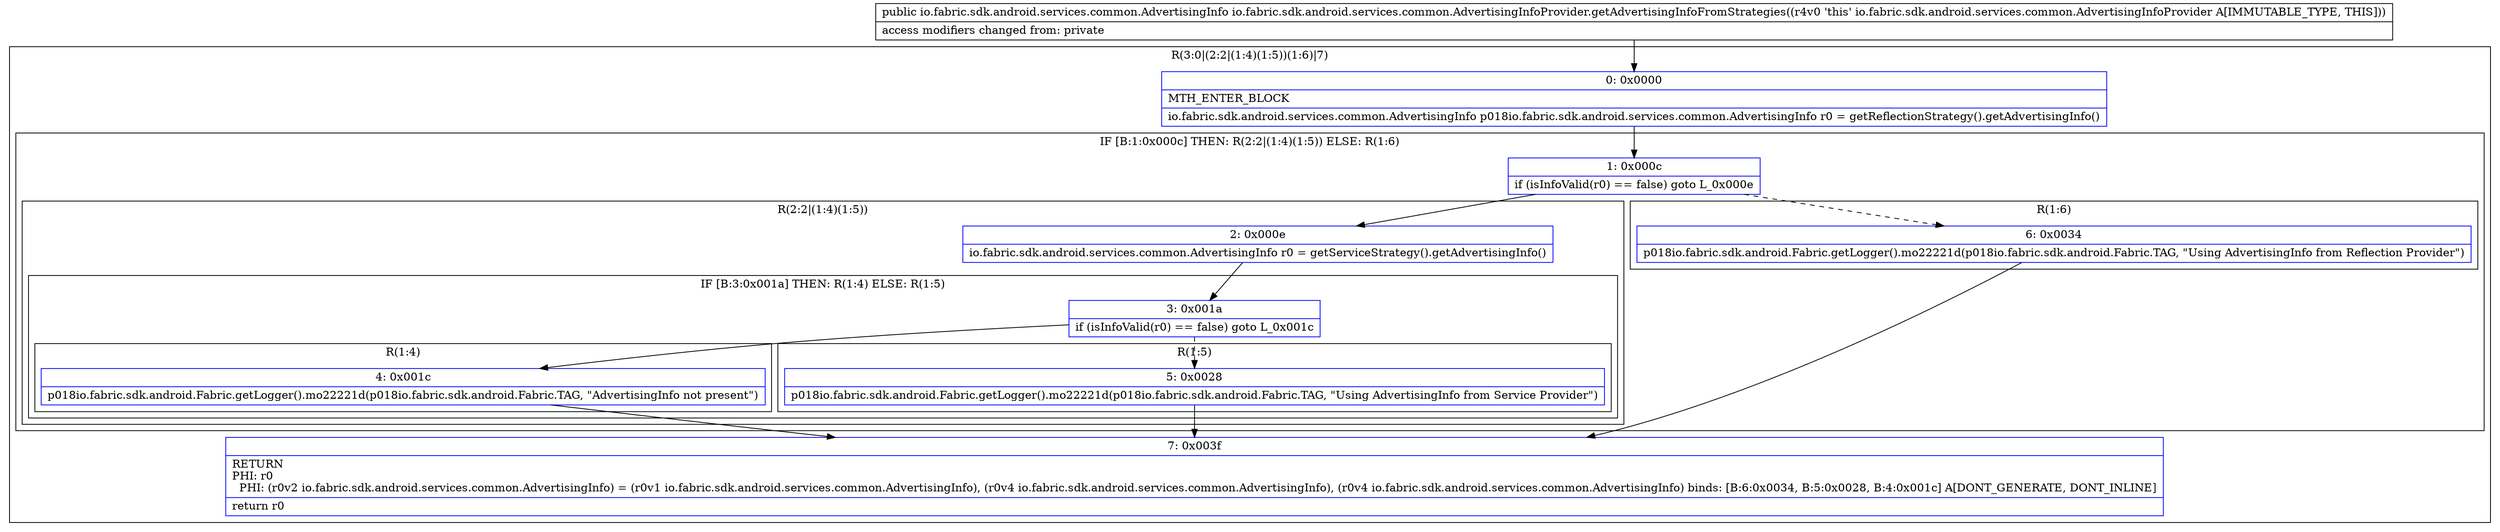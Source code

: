 digraph "CFG forio.fabric.sdk.android.services.common.AdvertisingInfoProvider.getAdvertisingInfoFromStrategies()Lio\/fabric\/sdk\/android\/services\/common\/AdvertisingInfo;" {
subgraph cluster_Region_1005281730 {
label = "R(3:0|(2:2|(1:4)(1:5))(1:6)|7)";
node [shape=record,color=blue];
Node_0 [shape=record,label="{0\:\ 0x0000|MTH_ENTER_BLOCK\l|io.fabric.sdk.android.services.common.AdvertisingInfo p018io.fabric.sdk.android.services.common.AdvertisingInfo r0 = getReflectionStrategy().getAdvertisingInfo()\l}"];
subgraph cluster_IfRegion_439987258 {
label = "IF [B:1:0x000c] THEN: R(2:2|(1:4)(1:5)) ELSE: R(1:6)";
node [shape=record,color=blue];
Node_1 [shape=record,label="{1\:\ 0x000c|if (isInfoValid(r0) == false) goto L_0x000e\l}"];
subgraph cluster_Region_1555566487 {
label = "R(2:2|(1:4)(1:5))";
node [shape=record,color=blue];
Node_2 [shape=record,label="{2\:\ 0x000e|io.fabric.sdk.android.services.common.AdvertisingInfo r0 = getServiceStrategy().getAdvertisingInfo()\l}"];
subgraph cluster_IfRegion_1802694817 {
label = "IF [B:3:0x001a] THEN: R(1:4) ELSE: R(1:5)";
node [shape=record,color=blue];
Node_3 [shape=record,label="{3\:\ 0x001a|if (isInfoValid(r0) == false) goto L_0x001c\l}"];
subgraph cluster_Region_1444875143 {
label = "R(1:4)";
node [shape=record,color=blue];
Node_4 [shape=record,label="{4\:\ 0x001c|p018io.fabric.sdk.android.Fabric.getLogger().mo22221d(p018io.fabric.sdk.android.Fabric.TAG, \"AdvertisingInfo not present\")\l}"];
}
subgraph cluster_Region_813226943 {
label = "R(1:5)";
node [shape=record,color=blue];
Node_5 [shape=record,label="{5\:\ 0x0028|p018io.fabric.sdk.android.Fabric.getLogger().mo22221d(p018io.fabric.sdk.android.Fabric.TAG, \"Using AdvertisingInfo from Service Provider\")\l}"];
}
}
}
subgraph cluster_Region_1562303892 {
label = "R(1:6)";
node [shape=record,color=blue];
Node_6 [shape=record,label="{6\:\ 0x0034|p018io.fabric.sdk.android.Fabric.getLogger().mo22221d(p018io.fabric.sdk.android.Fabric.TAG, \"Using AdvertisingInfo from Reflection Provider\")\l}"];
}
}
Node_7 [shape=record,label="{7\:\ 0x003f|RETURN\lPHI: r0 \l  PHI: (r0v2 io.fabric.sdk.android.services.common.AdvertisingInfo) = (r0v1 io.fabric.sdk.android.services.common.AdvertisingInfo), (r0v4 io.fabric.sdk.android.services.common.AdvertisingInfo), (r0v4 io.fabric.sdk.android.services.common.AdvertisingInfo) binds: [B:6:0x0034, B:5:0x0028, B:4:0x001c] A[DONT_GENERATE, DONT_INLINE]\l|return r0\l}"];
}
MethodNode[shape=record,label="{public io.fabric.sdk.android.services.common.AdvertisingInfo io.fabric.sdk.android.services.common.AdvertisingInfoProvider.getAdvertisingInfoFromStrategies((r4v0 'this' io.fabric.sdk.android.services.common.AdvertisingInfoProvider A[IMMUTABLE_TYPE, THIS]))  | access modifiers changed from: private\l}"];
MethodNode -> Node_0;
Node_0 -> Node_1;
Node_1 -> Node_2;
Node_1 -> Node_6[style=dashed];
Node_2 -> Node_3;
Node_3 -> Node_4;
Node_3 -> Node_5[style=dashed];
Node_4 -> Node_7;
Node_5 -> Node_7;
Node_6 -> Node_7;
}

